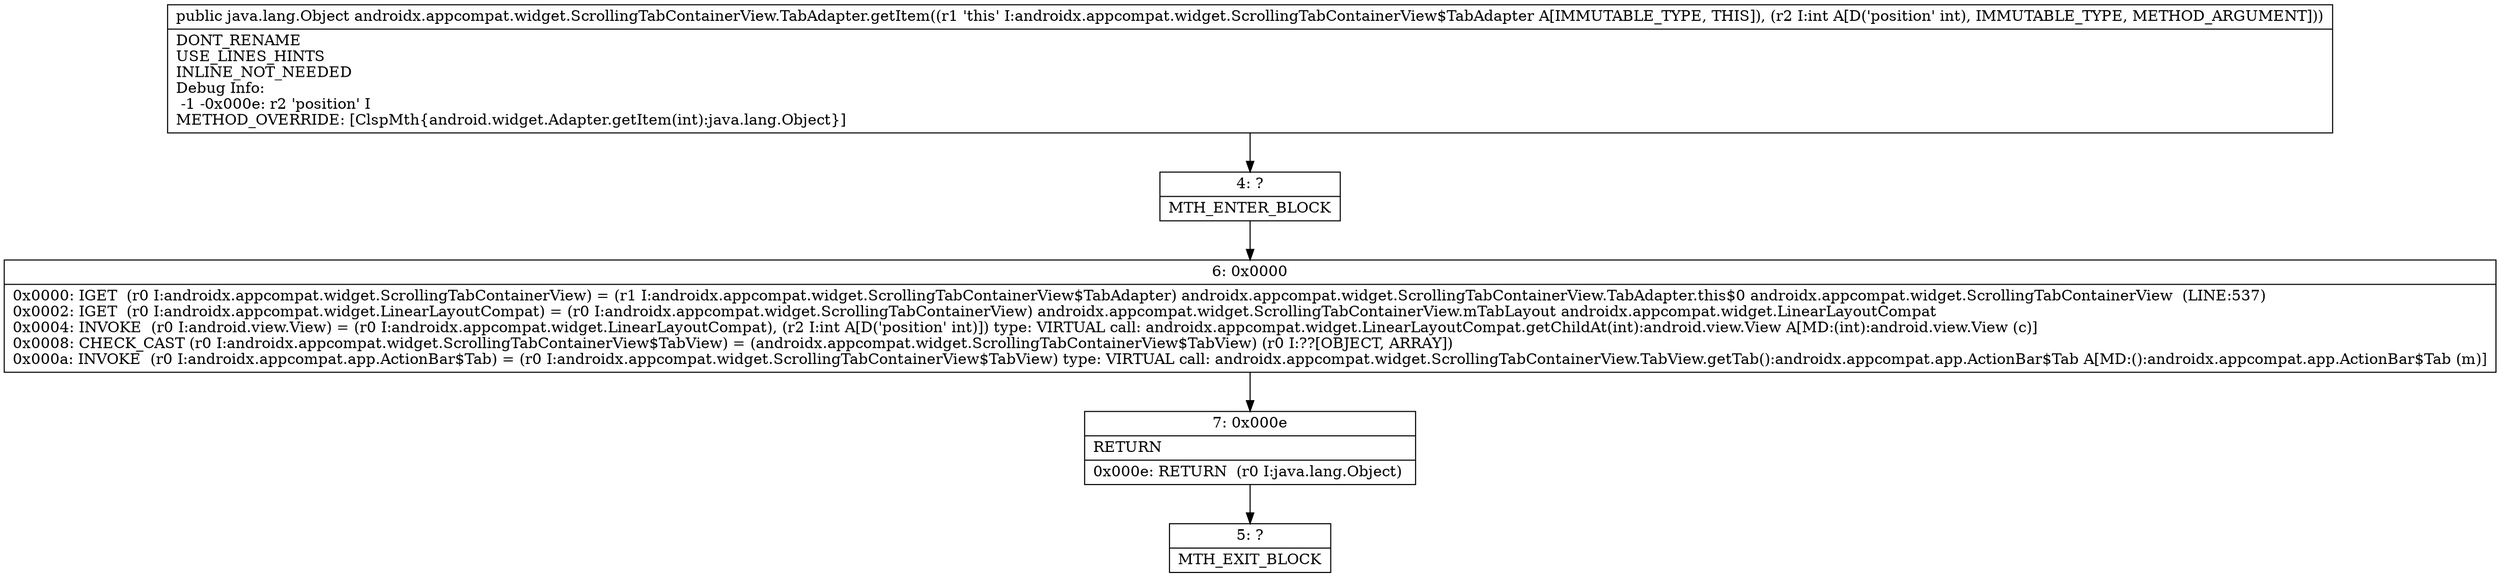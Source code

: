 digraph "CFG forandroidx.appcompat.widget.ScrollingTabContainerView.TabAdapter.getItem(I)Ljava\/lang\/Object;" {
Node_4 [shape=record,label="{4\:\ ?|MTH_ENTER_BLOCK\l}"];
Node_6 [shape=record,label="{6\:\ 0x0000|0x0000: IGET  (r0 I:androidx.appcompat.widget.ScrollingTabContainerView) = (r1 I:androidx.appcompat.widget.ScrollingTabContainerView$TabAdapter) androidx.appcompat.widget.ScrollingTabContainerView.TabAdapter.this$0 androidx.appcompat.widget.ScrollingTabContainerView  (LINE:537)\l0x0002: IGET  (r0 I:androidx.appcompat.widget.LinearLayoutCompat) = (r0 I:androidx.appcompat.widget.ScrollingTabContainerView) androidx.appcompat.widget.ScrollingTabContainerView.mTabLayout androidx.appcompat.widget.LinearLayoutCompat \l0x0004: INVOKE  (r0 I:android.view.View) = (r0 I:androidx.appcompat.widget.LinearLayoutCompat), (r2 I:int A[D('position' int)]) type: VIRTUAL call: androidx.appcompat.widget.LinearLayoutCompat.getChildAt(int):android.view.View A[MD:(int):android.view.View (c)]\l0x0008: CHECK_CAST (r0 I:androidx.appcompat.widget.ScrollingTabContainerView$TabView) = (androidx.appcompat.widget.ScrollingTabContainerView$TabView) (r0 I:??[OBJECT, ARRAY]) \l0x000a: INVOKE  (r0 I:androidx.appcompat.app.ActionBar$Tab) = (r0 I:androidx.appcompat.widget.ScrollingTabContainerView$TabView) type: VIRTUAL call: androidx.appcompat.widget.ScrollingTabContainerView.TabView.getTab():androidx.appcompat.app.ActionBar$Tab A[MD:():androidx.appcompat.app.ActionBar$Tab (m)]\l}"];
Node_7 [shape=record,label="{7\:\ 0x000e|RETURN\l|0x000e: RETURN  (r0 I:java.lang.Object) \l}"];
Node_5 [shape=record,label="{5\:\ ?|MTH_EXIT_BLOCK\l}"];
MethodNode[shape=record,label="{public java.lang.Object androidx.appcompat.widget.ScrollingTabContainerView.TabAdapter.getItem((r1 'this' I:androidx.appcompat.widget.ScrollingTabContainerView$TabAdapter A[IMMUTABLE_TYPE, THIS]), (r2 I:int A[D('position' int), IMMUTABLE_TYPE, METHOD_ARGUMENT]))  | DONT_RENAME\lUSE_LINES_HINTS\lINLINE_NOT_NEEDED\lDebug Info:\l  \-1 \-0x000e: r2 'position' I\lMETHOD_OVERRIDE: [ClspMth\{android.widget.Adapter.getItem(int):java.lang.Object\}]\l}"];
MethodNode -> Node_4;Node_4 -> Node_6;
Node_6 -> Node_7;
Node_7 -> Node_5;
}

